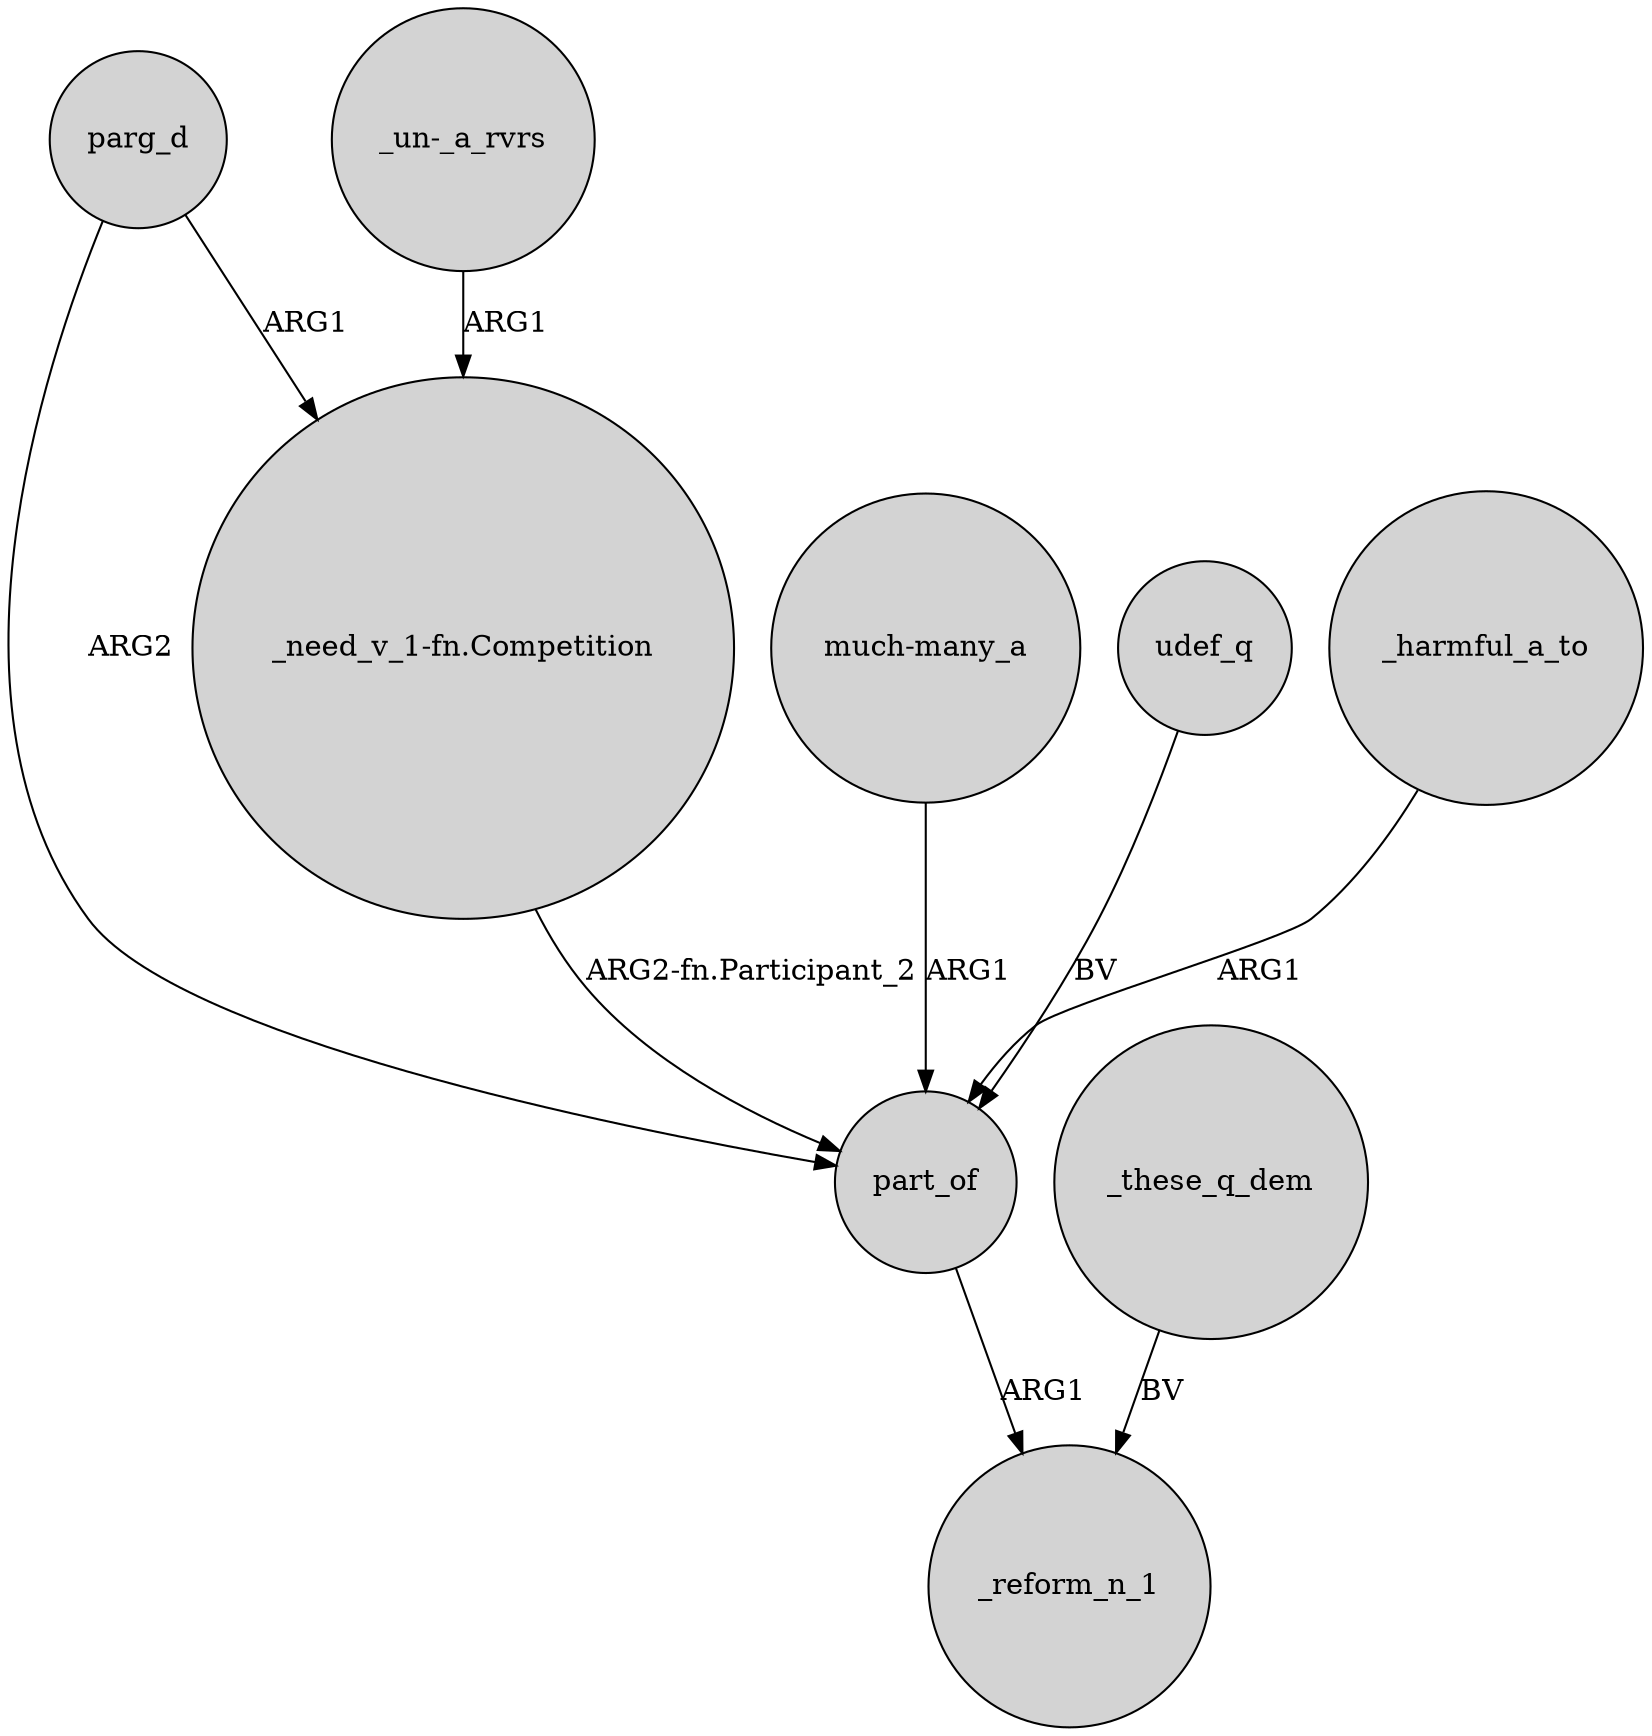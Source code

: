 digraph {
	node [shape=circle style=filled]
	parg_d -> "_need_v_1-fn.Competition" [label=ARG1]
	"much-many_a" -> part_of [label=ARG1]
	"_un-_a_rvrs" -> "_need_v_1-fn.Competition" [label=ARG1]
	part_of -> _reform_n_1 [label=ARG1]
	"_need_v_1-fn.Competition" -> part_of [label="ARG2-fn.Participant_2"]
	udef_q -> part_of [label=BV]
	parg_d -> part_of [label=ARG2]
	_these_q_dem -> _reform_n_1 [label=BV]
	_harmful_a_to -> part_of [label=ARG1]
}
